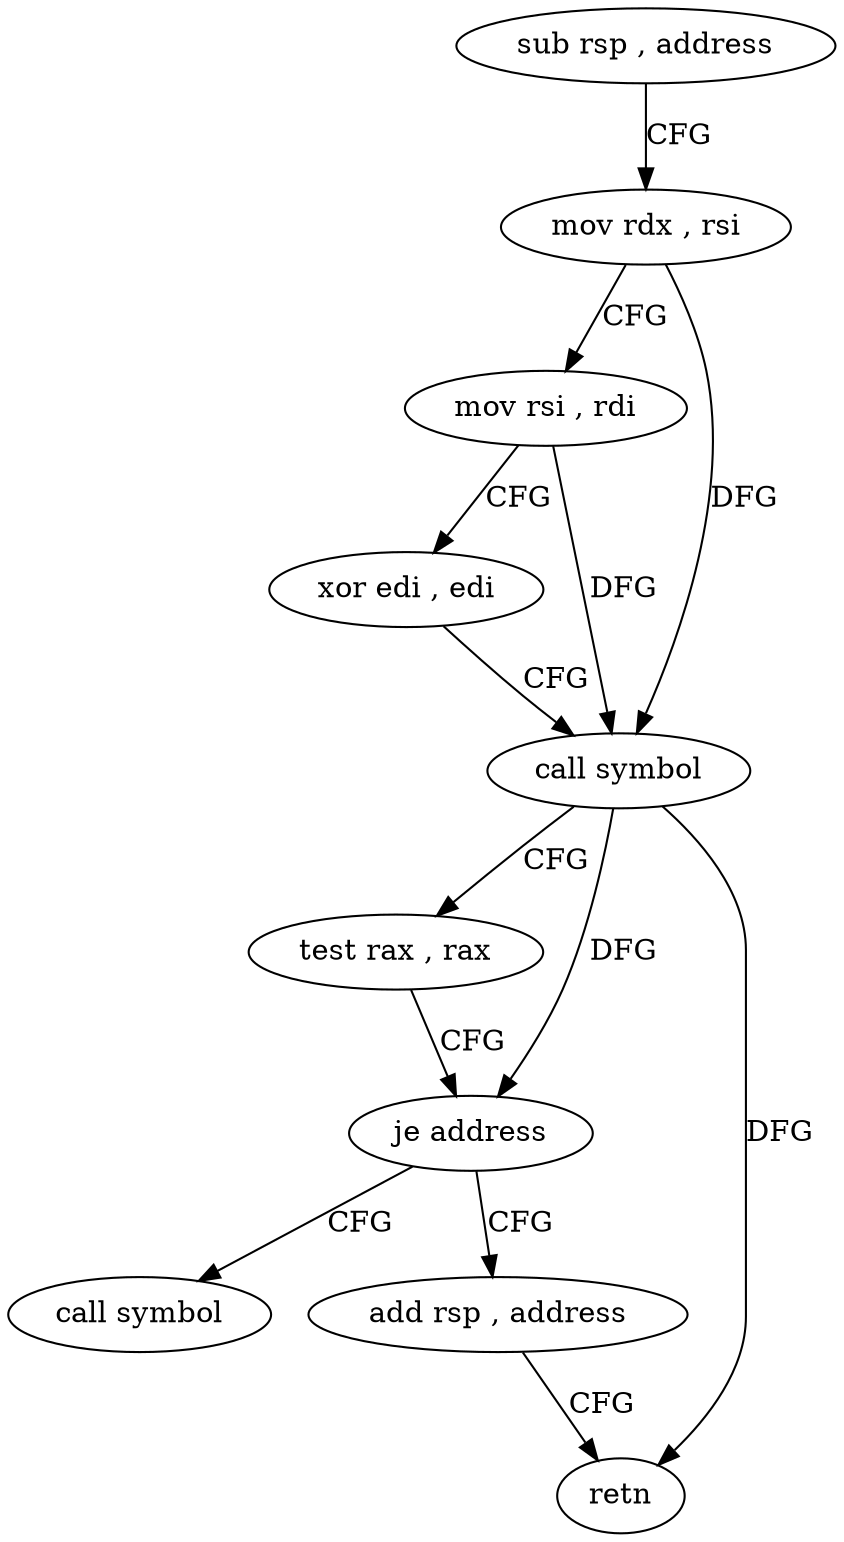 digraph "func" {
"4443216" [label = "sub rsp , address" ]
"4443220" [label = "mov rdx , rsi" ]
"4443223" [label = "mov rsi , rdi" ]
"4443226" [label = "xor edi , edi" ]
"4443228" [label = "call symbol" ]
"4443233" [label = "test rax , rax" ]
"4443236" [label = "je address" ]
"4443248" [label = "call symbol" ]
"4443238" [label = "add rsp , address" ]
"4443242" [label = "retn" ]
"4443216" -> "4443220" [ label = "CFG" ]
"4443220" -> "4443223" [ label = "CFG" ]
"4443220" -> "4443228" [ label = "DFG" ]
"4443223" -> "4443226" [ label = "CFG" ]
"4443223" -> "4443228" [ label = "DFG" ]
"4443226" -> "4443228" [ label = "CFG" ]
"4443228" -> "4443233" [ label = "CFG" ]
"4443228" -> "4443236" [ label = "DFG" ]
"4443228" -> "4443242" [ label = "DFG" ]
"4443233" -> "4443236" [ label = "CFG" ]
"4443236" -> "4443248" [ label = "CFG" ]
"4443236" -> "4443238" [ label = "CFG" ]
"4443238" -> "4443242" [ label = "CFG" ]
}
